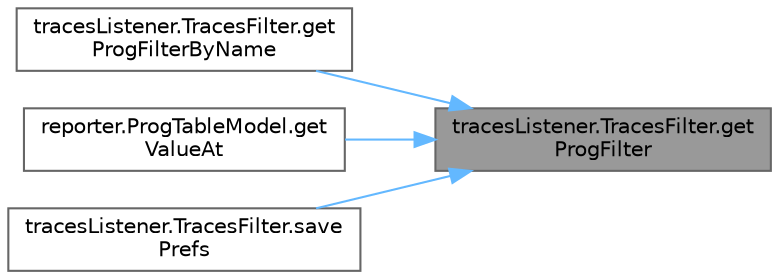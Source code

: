 digraph "tracesListener.TracesFilter.getProgFilter"
{
 // LATEX_PDF_SIZE
  bgcolor="transparent";
  edge [fontname=Helvetica,fontsize=10,labelfontname=Helvetica,labelfontsize=10];
  node [fontname=Helvetica,fontsize=10,shape=box,height=0.2,width=0.4];
  rankdir="RL";
  Node1 [id="Node000001",label="tracesListener.TracesFilter.get\lProgFilter",height=0.2,width=0.4,color="gray40", fillcolor="grey60", style="filled", fontcolor="black",tooltip=" "];
  Node1 -> Node2 [id="edge1_Node000001_Node000002",dir="back",color="steelblue1",style="solid",tooltip=" "];
  Node2 [id="Node000002",label="tracesListener.TracesFilter.get\lProgFilterByName",height=0.2,width=0.4,color="grey40", fillcolor="white", style="filled",URL="$classtraces_listener_1_1_traces_filter.html#af5e556cd2f806e0233b7804d89130ad0",tooltip=" "];
  Node1 -> Node3 [id="edge2_Node000001_Node000003",dir="back",color="steelblue1",style="solid",tooltip=" "];
  Node3 [id="Node000003",label="reporter.ProgTableModel.get\lValueAt",height=0.2,width=0.4,color="grey40", fillcolor="white", style="filled",URL="$classreporter_1_1_prog_table_model.html#ab48aa32376f8ee75f76684b99576c7b0",tooltip=" "];
  Node1 -> Node4 [id="edge3_Node000001_Node000004",dir="back",color="steelblue1",style="solid",tooltip=" "];
  Node4 [id="Node000004",label="tracesListener.TracesFilter.save\lPrefs",height=0.2,width=0.4,color="grey40", fillcolor="white", style="filled",URL="$classtraces_listener_1_1_traces_filter.html#ab2d8c5a5e0309085abda24b8f983c0e8",tooltip=" "];
}
